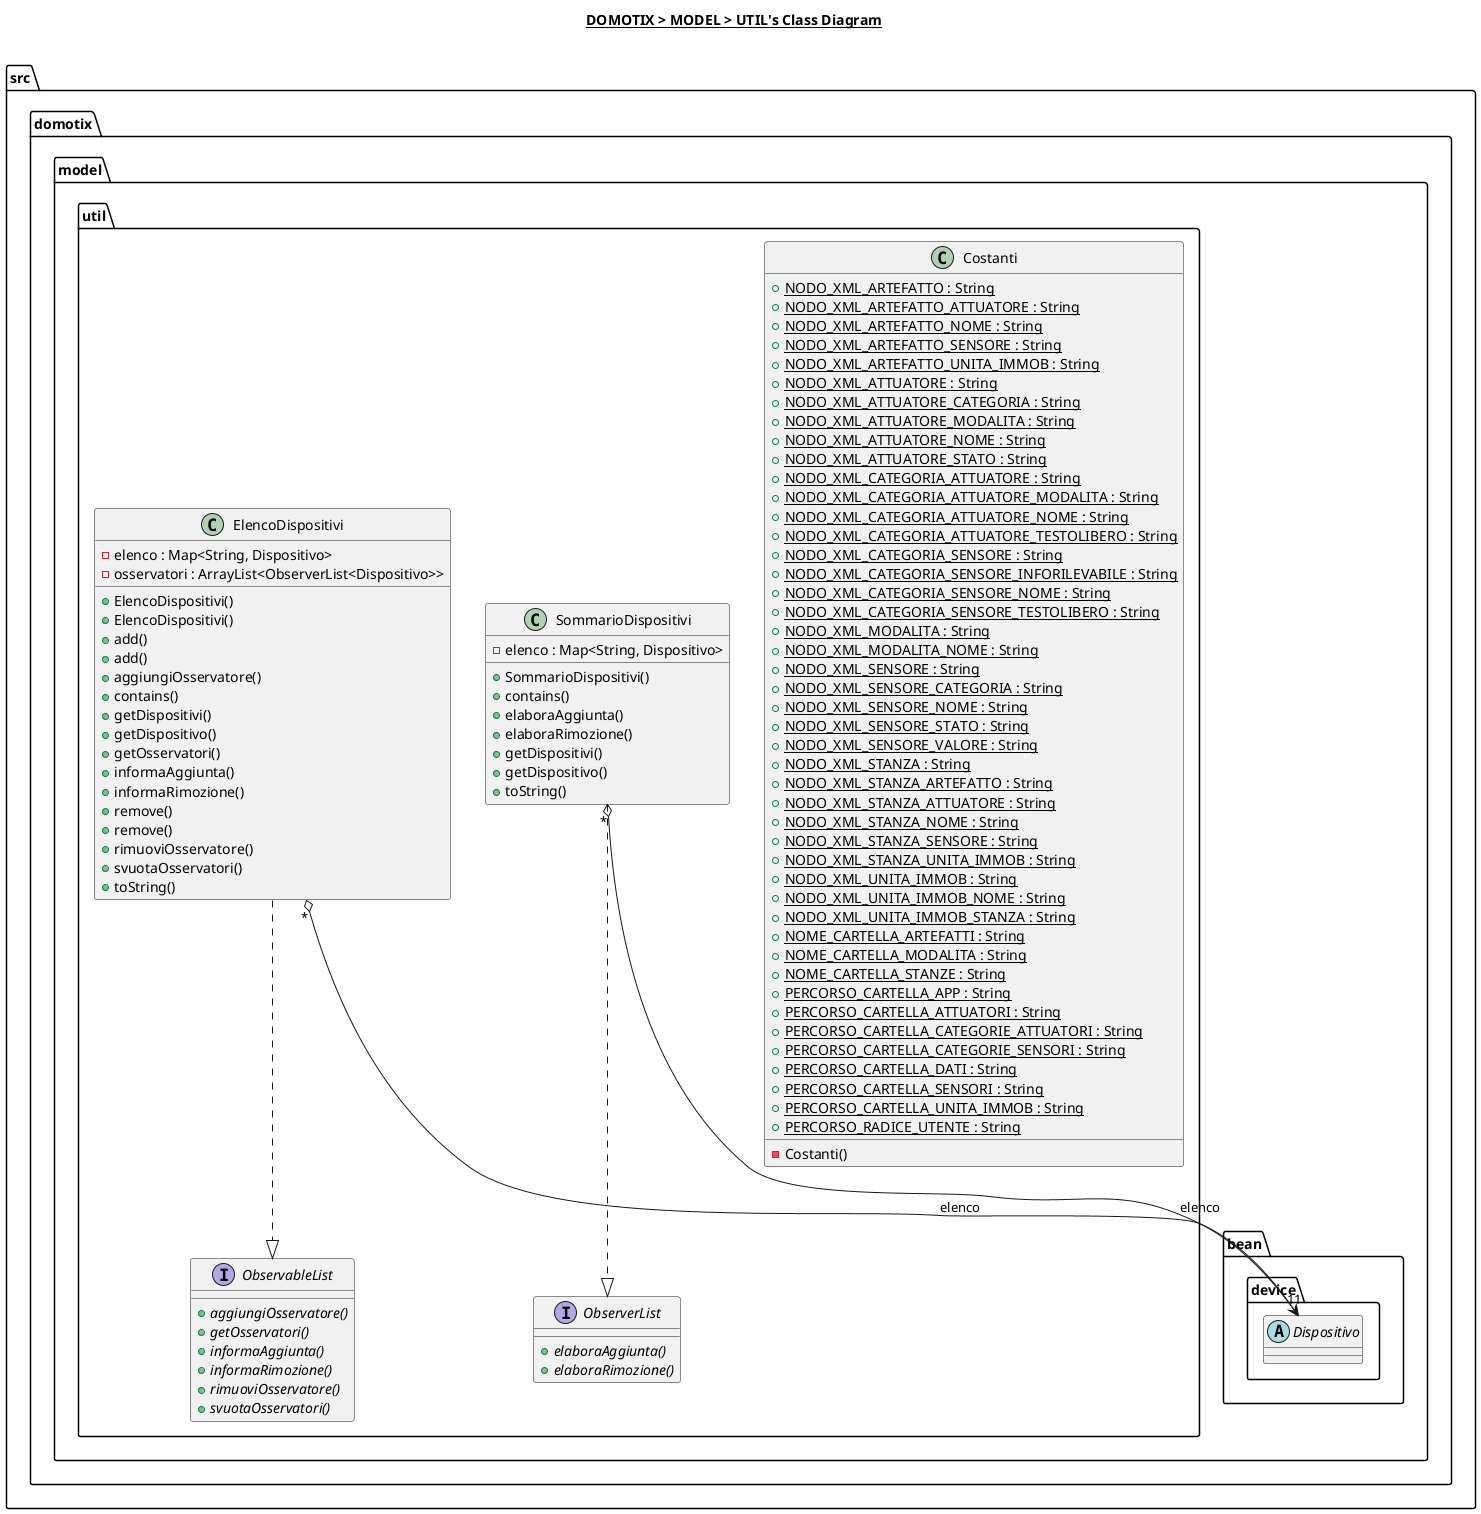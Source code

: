 @startuml

title __DOMOTIX > MODEL > UTIL's Class Diagram__\n

namespace src.domotix.model {
    namespace util {
        class src.domotix.model.util.Costanti {
            {static} + NODO_XML_ARTEFATTO : String
            {static} + NODO_XML_ARTEFATTO_ATTUATORE : String
            {static} + NODO_XML_ARTEFATTO_NOME : String
            {static} + NODO_XML_ARTEFATTO_SENSORE : String
            {static} + NODO_XML_ARTEFATTO_UNITA_IMMOB : String
            {static} + NODO_XML_ATTUATORE : String
            {static} + NODO_XML_ATTUATORE_CATEGORIA : String
            {static} + NODO_XML_ATTUATORE_MODALITA : String
            {static} + NODO_XML_ATTUATORE_NOME : String
            {static} + NODO_XML_ATTUATORE_STATO : String
            {static} + NODO_XML_CATEGORIA_ATTUATORE : String
            {static} + NODO_XML_CATEGORIA_ATTUATORE_MODALITA : String
            {static} + NODO_XML_CATEGORIA_ATTUATORE_NOME : String
            {static} + NODO_XML_CATEGORIA_ATTUATORE_TESTOLIBERO : String
            {static} + NODO_XML_CATEGORIA_SENSORE : String
            {static} + NODO_XML_CATEGORIA_SENSORE_INFORILEVABILE : String
            {static} + NODO_XML_CATEGORIA_SENSORE_NOME : String
            {static} + NODO_XML_CATEGORIA_SENSORE_TESTOLIBERO : String
            {static} + NODO_XML_MODALITA : String
            {static} + NODO_XML_MODALITA_NOME : String
            {static} + NODO_XML_SENSORE : String
            {static} + NODO_XML_SENSORE_CATEGORIA : String
            {static} + NODO_XML_SENSORE_NOME : String
            {static} + NODO_XML_SENSORE_STATO : String
            {static} + NODO_XML_SENSORE_VALORE : String
            {static} + NODO_XML_STANZA : String
            {static} + NODO_XML_STANZA_ARTEFATTO : String
            {static} + NODO_XML_STANZA_ATTUATORE : String
            {static} + NODO_XML_STANZA_NOME : String
            {static} + NODO_XML_STANZA_SENSORE : String
            {static} + NODO_XML_STANZA_UNITA_IMMOB : String
            {static} + NODO_XML_UNITA_IMMOB : String
            {static} + NODO_XML_UNITA_IMMOB_NOME : String
            {static} + NODO_XML_UNITA_IMMOB_STANZA : String
            {static} + NOME_CARTELLA_ARTEFATTI : String
            {static} + NOME_CARTELLA_MODALITA : String
            {static} + NOME_CARTELLA_STANZE : String
            {static} + PERCORSO_CARTELLA_APP : String
            {static} + PERCORSO_CARTELLA_ATTUATORI : String
            {static} + PERCORSO_CARTELLA_CATEGORIE_ATTUATORI : String
            {static} + PERCORSO_CARTELLA_CATEGORIE_SENSORI : String
            {static} + PERCORSO_CARTELLA_DATI : String
            {static} + PERCORSO_CARTELLA_SENSORI : String
            {static} + PERCORSO_CARTELLA_UNITA_IMMOB : String
            {static} + PERCORSO_RADICE_UTENTE : String
            - Costanti()
        }

        class src.domotix.model.util.ElencoDispositivi {
            - elenco : Map<String, Dispositivo>
            - osservatori : ArrayList<ObserverList<Dispositivo>>
            + ElencoDispositivi()
            + ElencoDispositivi()
            + add()
            + add()
            + aggiungiOsservatore()
            + contains()
            + getDispositivi()
            + getDispositivo()
            + getOsservatori()
            + informaAggiunta()
            + informaRimozione()
            + remove()
            + remove()
            + rimuoviOsservatore()
            + svuotaOsservatori()
            + toString()
        }

        interface src.domotix.model.util.ObservableList {
            {abstract} + aggiungiOsservatore()
            {abstract} + getOsservatori()
            {abstract} + informaAggiunta()
            {abstract} + informaRimozione()
            {abstract} + rimuoviOsservatore()
            {abstract} + svuotaOsservatori()
        }

        interface src.domotix.model.util.ObserverList {
            {abstract} + elaboraAggiunta()
            {abstract} + elaboraRimozione()
        }

        class src.domotix.model.util.SommarioDispositivi {
            - elenco : Map<String, Dispositivo>
            + SommarioDispositivi()
            + contains()
            + elaboraAggiunta()
            + elaboraRimozione()
            + getDispositivi()
            + getDispositivo()
            + toString()
        }
    }

    namespace bean {
        namespace device {
            abstract class Dispositivo {
            }
        }
    }
}



src.domotix.model.util.ElencoDispositivi ..|> src.domotix.model.util.ObservableList
src.domotix.model.util.SommarioDispositivi ..|> src.domotix.model.util.ObserverList
src.domotix.model.util.ElencoDispositivi "*" o--> "1" src.domotix.model.bean.device.Dispositivo : elenco
src.domotix.model.util.SommarioDispositivi "*" o--> "1" src.domotix.model.bean.device.Dispositivo : elenco

@enduml
